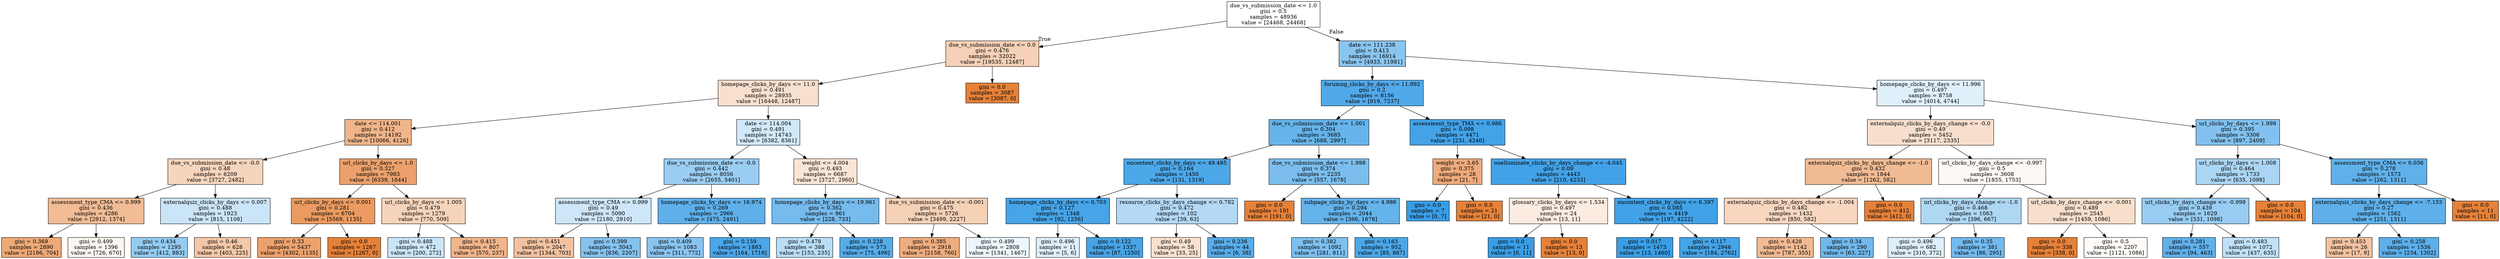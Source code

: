 digraph Tree {
node [shape=box, style="filled", color="black"] ;
0 [label="due_vs_submission_date <= 1.0\ngini = 0.5\nsamples = 48936\nvalue = [24468, 24468]", fillcolor="#e5813900"] ;
1 [label="due_vs_submission_date <= 0.0\ngini = 0.476\nsamples = 32022\nvalue = [19535, 12487]", fillcolor="#e581395c"] ;
0 -> 1 [labeldistance=2.5, labelangle=45, headlabel="True"] ;
2 [label="homepage_clicks_by_days <= 11.0\ngini = 0.491\nsamples = 28935\nvalue = [16448, 12487]", fillcolor="#e581393d"] ;
1 -> 2 ;
3 [label="date <= 114.001\ngini = 0.412\nsamples = 14192\nvalue = [10066, 4126]", fillcolor="#e5813996"] ;
2 -> 3 ;
4 [label="due_vs_submission_date <= -0.0\ngini = 0.48\nsamples = 6209\nvalue = [3727, 2482]", fillcolor="#e5813955"] ;
3 -> 4 ;
5 [label="assessment_type_CMA <= 0.999\ngini = 0.436\nsamples = 4286\nvalue = [2912, 1374]", fillcolor="#e5813987"] ;
4 -> 5 ;
6 [label="gini = 0.369\nsamples = 2890\nvalue = [2186, 704]", fillcolor="#e58139ad"] ;
5 -> 6 ;
7 [label="gini = 0.499\nsamples = 1396\nvalue = [726, 670]", fillcolor="#e5813914"] ;
5 -> 7 ;
8 [label="externalquiz_clicks_by_days <= 0.007\ngini = 0.488\nsamples = 1923\nvalue = [815, 1108]", fillcolor="#399de543"] ;
4 -> 8 ;
9 [label="gini = 0.434\nsamples = 1295\nvalue = [412, 883]", fillcolor="#399de588"] ;
8 -> 9 ;
10 [label="gini = 0.46\nsamples = 628\nvalue = [403, 225]", fillcolor="#e5813971"] ;
8 -> 10 ;
11 [label="url_clicks_by_days <= 1.0\ngini = 0.327\nsamples = 7983\nvalue = [6339, 1644]", fillcolor="#e58139bd"] ;
3 -> 11 ;
12 [label="url_clicks_by_days <= 0.001\ngini = 0.281\nsamples = 6704\nvalue = [5569, 1135]", fillcolor="#e58139cb"] ;
11 -> 12 ;
13 [label="gini = 0.33\nsamples = 5437\nvalue = [4302, 1135]", fillcolor="#e58139bc"] ;
12 -> 13 ;
14 [label="gini = 0.0\nsamples = 1267\nvalue = [1267, 0]", fillcolor="#e58139ff"] ;
12 -> 14 ;
15 [label="url_clicks_by_days <= 1.005\ngini = 0.479\nsamples = 1279\nvalue = [770, 509]", fillcolor="#e5813956"] ;
11 -> 15 ;
16 [label="gini = 0.488\nsamples = 472\nvalue = [200, 272]", fillcolor="#399de544"] ;
15 -> 16 ;
17 [label="gini = 0.415\nsamples = 807\nvalue = [570, 237]", fillcolor="#e5813995"] ;
15 -> 17 ;
18 [label="date <= 114.004\ngini = 0.491\nsamples = 14743\nvalue = [6382, 8361]", fillcolor="#399de53c"] ;
2 -> 18 ;
19 [label="due_vs_submission_date <= -0.0\ngini = 0.442\nsamples = 8056\nvalue = [2655, 5401]", fillcolor="#399de582"] ;
18 -> 19 ;
20 [label="assessment_type_CMA <= 0.999\ngini = 0.49\nsamples = 5090\nvalue = [2180, 2910]", fillcolor="#399de540"] ;
19 -> 20 ;
21 [label="gini = 0.451\nsamples = 2047\nvalue = [1344, 703]", fillcolor="#e581397a"] ;
20 -> 21 ;
22 [label="gini = 0.399\nsamples = 3043\nvalue = [836, 2207]", fillcolor="#399de59e"] ;
20 -> 22 ;
23 [label="homepage_clicks_by_days <= 16.974\ngini = 0.269\nsamples = 2966\nvalue = [475, 2491]", fillcolor="#399de5ce"] ;
19 -> 23 ;
24 [label="gini = 0.409\nsamples = 1083\nvalue = [311, 772]", fillcolor="#399de598"] ;
23 -> 24 ;
25 [label="gini = 0.159\nsamples = 1883\nvalue = [164, 1719]", fillcolor="#399de5e7"] ;
23 -> 25 ;
26 [label="weight <= 4.004\ngini = 0.493\nsamples = 6687\nvalue = [3727, 2960]", fillcolor="#e5813934"] ;
18 -> 26 ;
27 [label="homepage_clicks_by_days <= 19.961\ngini = 0.362\nsamples = 961\nvalue = [228, 733]", fillcolor="#399de5b0"] ;
26 -> 27 ;
28 [label="gini = 0.478\nsamples = 388\nvalue = [153, 235]", fillcolor="#399de559"] ;
27 -> 28 ;
29 [label="gini = 0.228\nsamples = 573\nvalue = [75, 498]", fillcolor="#399de5d9"] ;
27 -> 29 ;
30 [label="due_vs_submission_date <= -0.001\ngini = 0.475\nsamples = 5726\nvalue = [3499, 2227]", fillcolor="#e581395d"] ;
26 -> 30 ;
31 [label="gini = 0.385\nsamples = 2918\nvalue = [2158, 760]", fillcolor="#e58139a5"] ;
30 -> 31 ;
32 [label="gini = 0.499\nsamples = 2808\nvalue = [1341, 1467]", fillcolor="#399de516"] ;
30 -> 32 ;
33 [label="gini = 0.0\nsamples = 3087\nvalue = [3087, 0]", fillcolor="#e58139ff"] ;
1 -> 33 ;
34 [label="date <= 111.238\ngini = 0.413\nsamples = 16914\nvalue = [4933, 11981]", fillcolor="#399de596"] ;
0 -> 34 [labeldistance=2.5, labelangle=-45, headlabel="False"] ;
35 [label="forumng_clicks_by_days <= 11.992\ngini = 0.2\nsamples = 8156\nvalue = [919, 7237]", fillcolor="#399de5df"] ;
34 -> 35 ;
36 [label="due_vs_submission_date <= 1.001\ngini = 0.304\nsamples = 3685\nvalue = [688, 2997]", fillcolor="#399de5c4"] ;
35 -> 36 ;
37 [label="oucontent_clicks_by_days <= 49.485\ngini = 0.164\nsamples = 1450\nvalue = [131, 1319]", fillcolor="#399de5e6"] ;
36 -> 37 ;
38 [label="homepage_clicks_by_days <= 0.703\ngini = 0.127\nsamples = 1348\nvalue = [92, 1256]", fillcolor="#399de5ec"] ;
37 -> 38 ;
39 [label="gini = 0.496\nsamples = 11\nvalue = [5, 6]", fillcolor="#399de52a"] ;
38 -> 39 ;
40 [label="gini = 0.122\nsamples = 1337\nvalue = [87, 1250]", fillcolor="#399de5ed"] ;
38 -> 40 ;
41 [label="resource_clicks_by_days_change <= 0.782\ngini = 0.472\nsamples = 102\nvalue = [39, 63]", fillcolor="#399de561"] ;
37 -> 41 ;
42 [label="gini = 0.49\nsamples = 58\nvalue = [33, 25]", fillcolor="#e581393e"] ;
41 -> 42 ;
43 [label="gini = 0.236\nsamples = 44\nvalue = [6, 38]", fillcolor="#399de5d7"] ;
41 -> 43 ;
44 [label="due_vs_submission_date <= 1.998\ngini = 0.374\nsamples = 2235\nvalue = [557, 1678]", fillcolor="#399de5aa"] ;
36 -> 44 ;
45 [label="gini = 0.0\nsamples = 191\nvalue = [191, 0]", fillcolor="#e58139ff"] ;
44 -> 45 ;
46 [label="subpage_clicks_by_days <= 4.986\ngini = 0.294\nsamples = 2044\nvalue = [366, 1678]", fillcolor="#399de5c7"] ;
44 -> 46 ;
47 [label="gini = 0.382\nsamples = 1092\nvalue = [281, 811]", fillcolor="#399de5a7"] ;
46 -> 47 ;
48 [label="gini = 0.163\nsamples = 952\nvalue = [85, 867]", fillcolor="#399de5e6"] ;
46 -> 48 ;
49 [label="assessment_type_TMA <= 0.986\ngini = 0.098\nsamples = 4471\nvalue = [231, 4240]", fillcolor="#399de5f1"] ;
35 -> 49 ;
50 [label="weight <= 3.65\ngini = 0.375\nsamples = 28\nvalue = [21, 7]", fillcolor="#e58139aa"] ;
49 -> 50 ;
51 [label="gini = 0.0\nsamples = 7\nvalue = [0, 7]", fillcolor="#399de5ff"] ;
50 -> 51 ;
52 [label="gini = 0.0\nsamples = 21\nvalue = [21, 0]", fillcolor="#e58139ff"] ;
50 -> 52 ;
53 [label="ouelluminate_clicks_by_days_change <= -4.045\ngini = 0.09\nsamples = 4443\nvalue = [210, 4233]", fillcolor="#399de5f2"] ;
49 -> 53 ;
54 [label="glossary_clicks_by_days <= 1.534\ngini = 0.497\nsamples = 24\nvalue = [13, 11]", fillcolor="#e5813927"] ;
53 -> 54 ;
55 [label="gini = 0.0\nsamples = 11\nvalue = [0, 11]", fillcolor="#399de5ff"] ;
54 -> 55 ;
56 [label="gini = 0.0\nsamples = 13\nvalue = [13, 0]", fillcolor="#e58139ff"] ;
54 -> 56 ;
57 [label="oucontent_clicks_by_days <= 6.397\ngini = 0.085\nsamples = 4419\nvalue = [197, 4222]", fillcolor="#399de5f3"] ;
53 -> 57 ;
58 [label="gini = 0.017\nsamples = 1473\nvalue = [13, 1460]", fillcolor="#399de5fd"] ;
57 -> 58 ;
59 [label="gini = 0.117\nsamples = 2946\nvalue = [184, 2762]", fillcolor="#399de5ee"] ;
57 -> 59 ;
60 [label="homepage_clicks_by_days <= 11.996\ngini = 0.497\nsamples = 8758\nvalue = [4014, 4744]", fillcolor="#399de527"] ;
34 -> 60 ;
61 [label="externalquiz_clicks_by_days_change <= -0.0\ngini = 0.49\nsamples = 5452\nvalue = [3117, 2335]", fillcolor="#e5813940"] ;
60 -> 61 ;
62 [label="externalquiz_clicks_by_days_change <= -1.0\ngini = 0.432\nsamples = 1844\nvalue = [1262, 582]", fillcolor="#e5813989"] ;
61 -> 62 ;
63 [label="externalquiz_clicks_by_days_change <= -1.004\ngini = 0.482\nsamples = 1432\nvalue = [850, 582]", fillcolor="#e5813950"] ;
62 -> 63 ;
64 [label="gini = 0.428\nsamples = 1142\nvalue = [787, 355]", fillcolor="#e581398c"] ;
63 -> 64 ;
65 [label="gini = 0.34\nsamples = 290\nvalue = [63, 227]", fillcolor="#399de5b8"] ;
63 -> 65 ;
66 [label="gini = 0.0\nsamples = 412\nvalue = [412, 0]", fillcolor="#e58139ff"] ;
62 -> 66 ;
67 [label="url_clicks_by_days_change <= -0.997\ngini = 0.5\nsamples = 3608\nvalue = [1855, 1753]", fillcolor="#e581390e"] ;
61 -> 67 ;
68 [label="url_clicks_by_days_change <= -1.0\ngini = 0.468\nsamples = 1063\nvalue = [396, 667]", fillcolor="#399de568"] ;
67 -> 68 ;
69 [label="gini = 0.496\nsamples = 682\nvalue = [310, 372]", fillcolor="#399de52a"] ;
68 -> 69 ;
70 [label="gini = 0.35\nsamples = 381\nvalue = [86, 295]", fillcolor="#399de5b5"] ;
68 -> 70 ;
71 [label="url_clicks_by_days_change <= -0.001\ngini = 0.489\nsamples = 2545\nvalue = [1459, 1086]", fillcolor="#e5813941"] ;
67 -> 71 ;
72 [label="gini = 0.0\nsamples = 338\nvalue = [338, 0]", fillcolor="#e58139ff"] ;
71 -> 72 ;
73 [label="gini = 0.5\nsamples = 2207\nvalue = [1121, 1086]", fillcolor="#e5813908"] ;
71 -> 73 ;
74 [label="url_clicks_by_days <= 1.998\ngini = 0.395\nsamples = 3306\nvalue = [897, 2409]", fillcolor="#399de5a0"] ;
60 -> 74 ;
75 [label="url_clicks_by_days <= 1.008\ngini = 0.464\nsamples = 1733\nvalue = [635, 1098]", fillcolor="#399de56c"] ;
74 -> 75 ;
76 [label="url_clicks_by_days_change <= -0.998\ngini = 0.439\nsamples = 1629\nvalue = [531, 1098]", fillcolor="#399de584"] ;
75 -> 76 ;
77 [label="gini = 0.281\nsamples = 557\nvalue = [94, 463]", fillcolor="#399de5cb"] ;
76 -> 77 ;
78 [label="gini = 0.483\nsamples = 1072\nvalue = [437, 635]", fillcolor="#399de550"] ;
76 -> 78 ;
79 [label="gini = 0.0\nsamples = 104\nvalue = [104, 0]", fillcolor="#e58139ff"] ;
75 -> 79 ;
80 [label="assessment_type_CMA <= 0.036\ngini = 0.278\nsamples = 1573\nvalue = [262, 1311]", fillcolor="#399de5cc"] ;
74 -> 80 ;
81 [label="externalquiz_clicks_by_days_change <= -7.153\ngini = 0.27\nsamples = 1562\nvalue = [251, 1311]", fillcolor="#399de5ce"] ;
80 -> 81 ;
82 [label="gini = 0.453\nsamples = 26\nvalue = [17, 9]", fillcolor="#e5813978"] ;
81 -> 82 ;
83 [label="gini = 0.258\nsamples = 1536\nvalue = [234, 1302]", fillcolor="#399de5d1"] ;
81 -> 83 ;
84 [label="gini = 0.0\nsamples = 11\nvalue = [11, 0]", fillcolor="#e58139ff"] ;
80 -> 84 ;
}